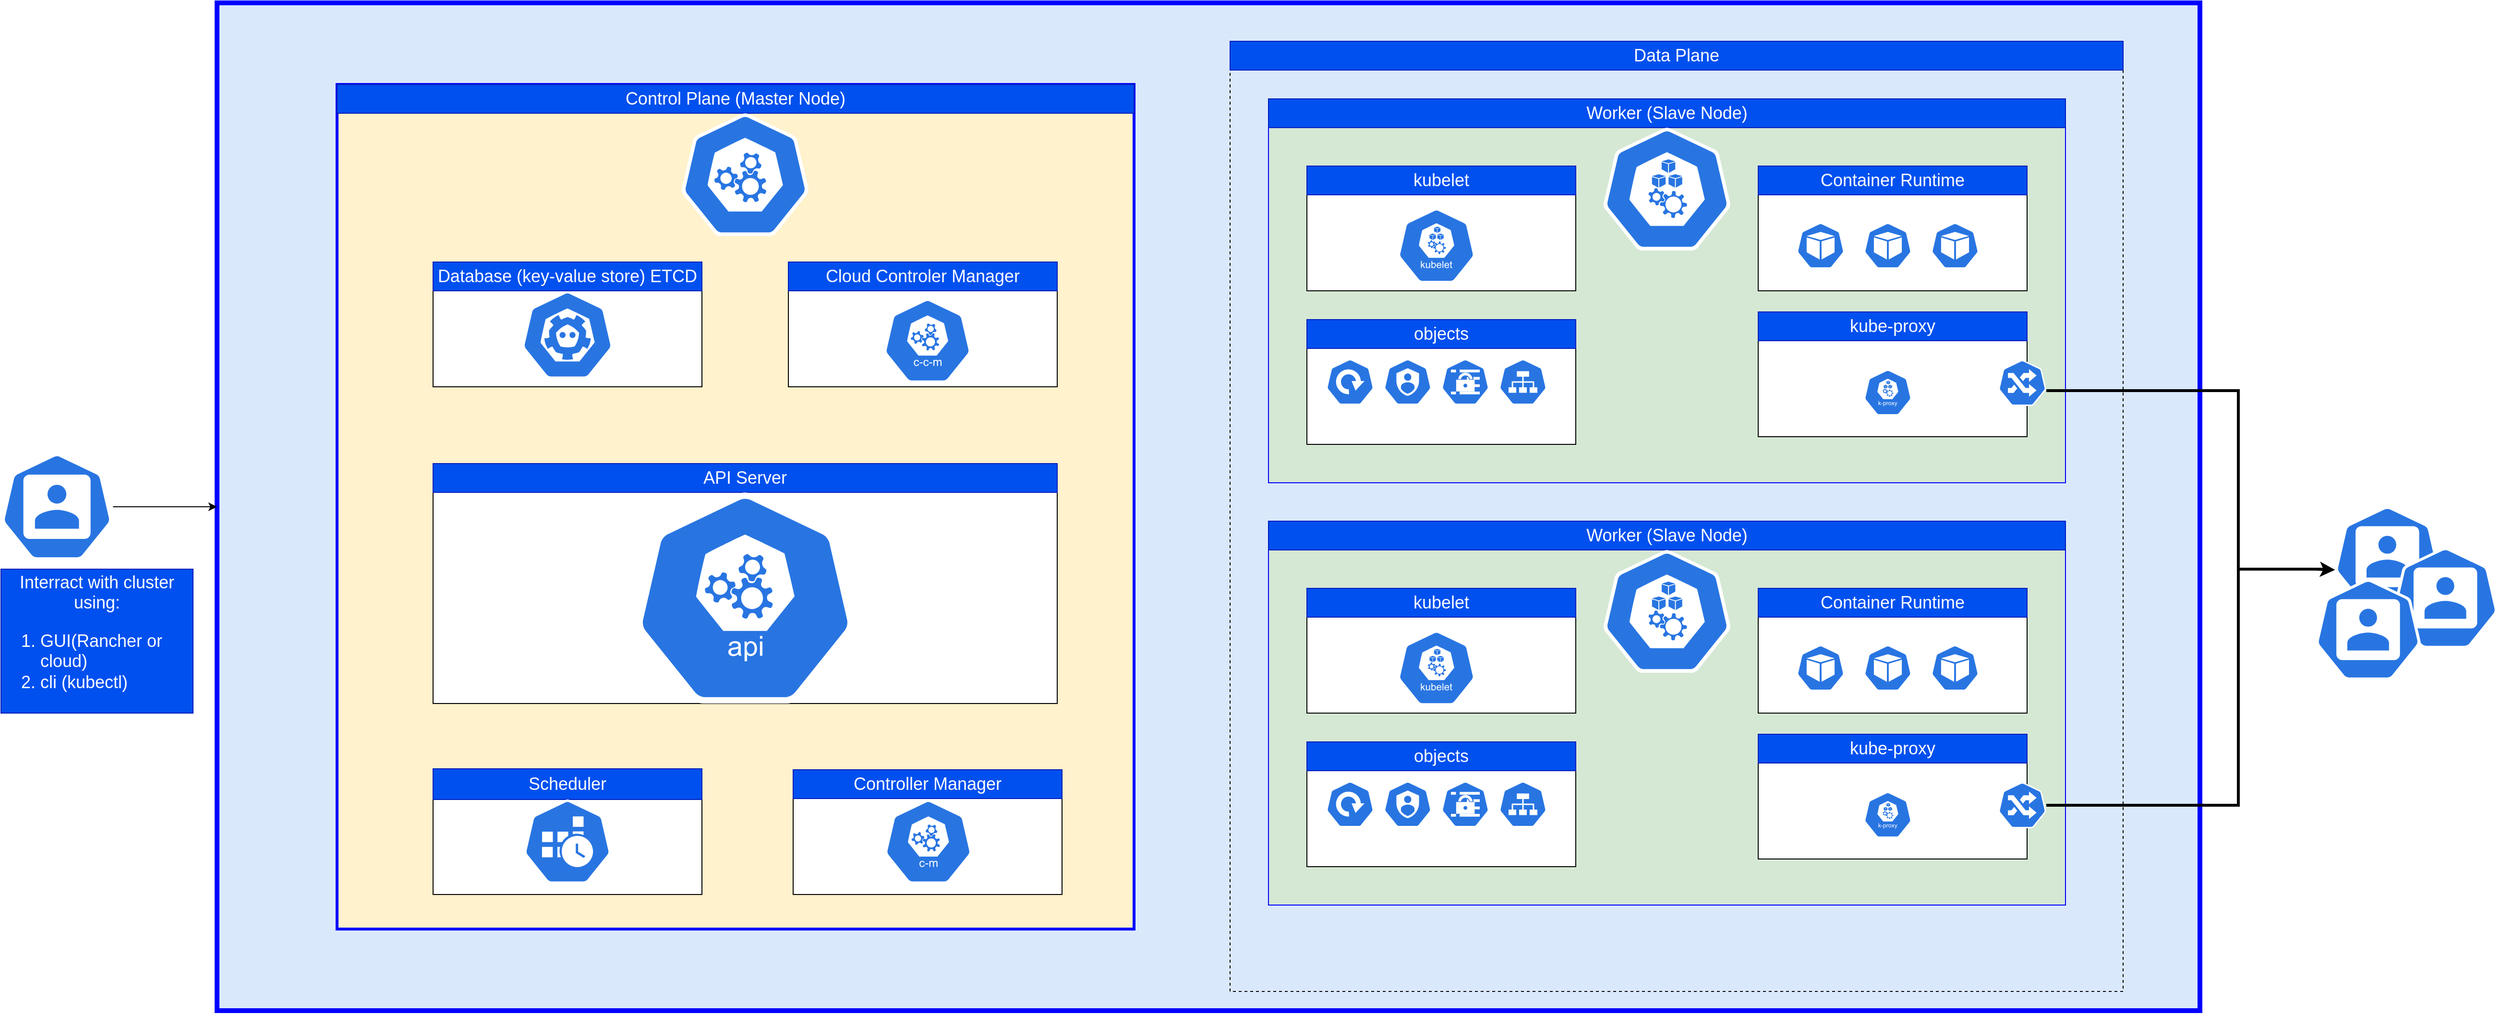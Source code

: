 <mxfile version="22.0.2" type="device">
  <diagram id="ZzrY9_B9jC9xOs_7Z7fI" name="Page-1">
    <mxGraphModel dx="4550" dy="2360" grid="1" gridSize="10" guides="1" tooltips="1" connect="1" arrows="1" fold="1" page="1" pageScale="1" pageWidth="850" pageHeight="1100" math="0" shadow="0">
      <root>
        <mxCell id="0" />
        <mxCell id="1" parent="0" />
        <mxCell id="ZZLIBxus0vvLPx7DRHmL-3" value="" style="rounded=0;whiteSpace=wrap;html=1;fillColor=#dae8fc;strokeColor=#0000FF;strokeWidth=5;" vertex="1" parent="1">
          <mxGeometry x="-485" y="10" width="2065" height="1050" as="geometry" />
        </mxCell>
        <mxCell id="ZZLIBxus0vvLPx7DRHmL-1" value="" style="rounded=0;whiteSpace=wrap;html=1;fillColor=#fff2cc;strokeColor=#0000FF;strokeWidth=3;" vertex="1" parent="1">
          <mxGeometry x="-360" y="95" width="830" height="880" as="geometry" />
        </mxCell>
        <mxCell id="ZZLIBxus0vvLPx7DRHmL-2" value="" style="rounded=0;whiteSpace=wrap;html=1;fillColor=#d5e8d4;strokeColor=#0000FF;" vertex="1" parent="1">
          <mxGeometry x="610" y="110" width="830" height="400" as="geometry" />
        </mxCell>
        <mxCell id="ZZLIBxus0vvLPx7DRHmL-9" value="&lt;font style=&quot;font-size: 18px;&quot;&gt;Interract with cluster using:&lt;br&gt;&lt;/font&gt;&lt;div style=&quot;text-align: left; font-size: 18px;&quot;&gt;&lt;ol style=&quot;&quot;&gt;&lt;li style=&quot;&quot;&gt;&lt;span style=&quot;background-color: initial;&quot;&gt;&lt;font style=&quot;font-size: 18px;&quot;&gt;GUI(Rancher or cloud)&lt;/font&gt;&lt;/span&gt;&lt;/li&gt;&lt;li style=&quot;&quot;&gt;&lt;span style=&quot;background-color: initial;&quot;&gt;&lt;font style=&quot;font-size: 18px;&quot;&gt;cli (kubectl)&lt;/font&gt;&lt;/span&gt;&lt;/li&gt;&lt;/ol&gt;&lt;/div&gt;" style="rounded=0;whiteSpace=wrap;html=1;fillColor=#0050ef;fontColor=#ffffff;strokeColor=#001DBC;" vertex="1" parent="1">
          <mxGeometry x="-710" y="600" width="200" height="150" as="geometry" />
        </mxCell>
        <mxCell id="ZZLIBxus0vvLPx7DRHmL-10" value="&lt;font style=&quot;font-size: 18px;&quot;&gt;Control Plane (Master Node)&lt;/font&gt;" style="rounded=0;whiteSpace=wrap;html=1;strokeColor=#001DBC;fillColor=#0050ef;fontColor=#ffffff;" vertex="1" parent="1">
          <mxGeometry x="-360" y="95" width="830" height="30" as="geometry" />
        </mxCell>
        <mxCell id="ZZLIBxus0vvLPx7DRHmL-13" value="" style="rounded=0;whiteSpace=wrap;html=1;" vertex="1" parent="1">
          <mxGeometry x="-260" y="280" width="280" height="130" as="geometry" />
        </mxCell>
        <mxCell id="ZZLIBxus0vvLPx7DRHmL-11" value="" style="sketch=0;html=1;dashed=0;whitespace=wrap;fillColor=#2875E2;strokeColor=#ffffff;points=[[0.005,0.63,0],[0.1,0.2,0],[0.9,0.2,0],[0.5,0,0],[0.995,0.63,0],[0.72,0.99,0],[0.5,1,0],[0.28,0.99,0]];verticalLabelPosition=bottom;align=center;verticalAlign=top;shape=mxgraph.kubernetes.icon;prIcon=etcd" vertex="1" parent="1">
          <mxGeometry x="-215" y="310" width="190" height="92" as="geometry" />
        </mxCell>
        <mxCell id="ZZLIBxus0vvLPx7DRHmL-15" value="&lt;span style=&quot;font-size: 18px;&quot;&gt;Database (key-value store) ETCD&lt;/span&gt;" style="rounded=0;whiteSpace=wrap;html=1;strokeColor=#001DBC;fillColor=#0050ef;fontColor=#ffffff;" vertex="1" parent="1">
          <mxGeometry x="-260" y="280" width="280" height="30" as="geometry" />
        </mxCell>
        <mxCell id="ZZLIBxus0vvLPx7DRHmL-17" value="" style="rounded=0;whiteSpace=wrap;html=1;" vertex="1" parent="1">
          <mxGeometry x="110" y="280" width="280" height="130" as="geometry" />
        </mxCell>
        <mxCell id="ZZLIBxus0vvLPx7DRHmL-18" value="&lt;span style=&quot;font-size: 18px;&quot;&gt;Cloud Controler Manager&lt;/span&gt;" style="rounded=0;whiteSpace=wrap;html=1;strokeColor=#001DBC;fillColor=#0050ef;fontColor=#ffffff;" vertex="1" parent="1">
          <mxGeometry x="110" y="280" width="280" height="30" as="geometry" />
        </mxCell>
        <mxCell id="ZZLIBxus0vvLPx7DRHmL-19" value="" style="sketch=0;html=1;dashed=0;whitespace=wrap;fillColor=#2875E2;strokeColor=#ffffff;points=[[0.005,0.63,0],[0.1,0.2,0],[0.9,0.2,0],[0.5,0,0],[0.995,0.63,0],[0.72,0.99,0],[0.5,1,0],[0.28,0.99,0]];verticalLabelPosition=bottom;align=center;verticalAlign=top;shape=mxgraph.kubernetes.icon;prIcon=c_c_m" vertex="1" parent="1">
          <mxGeometry x="209.16" y="318" width="91.67" height="88" as="geometry" />
        </mxCell>
        <mxCell id="ZZLIBxus0vvLPx7DRHmL-20" value="" style="rounded=0;whiteSpace=wrap;html=1;" vertex="1" parent="1">
          <mxGeometry x="-260" y="490" width="650" height="250" as="geometry" />
        </mxCell>
        <mxCell id="ZZLIBxus0vvLPx7DRHmL-21" value="&lt;span style=&quot;font-size: 18px;&quot;&gt;API Server&lt;/span&gt;" style="rounded=0;whiteSpace=wrap;html=1;strokeColor=#001DBC;fillColor=#0050ef;fontColor=#ffffff;" vertex="1" parent="1">
          <mxGeometry x="-260" y="490" width="650" height="30" as="geometry" />
        </mxCell>
        <mxCell id="ZZLIBxus0vvLPx7DRHmL-22" value="" style="sketch=0;html=1;dashed=0;whitespace=wrap;fillColor=#2875E2;strokeColor=#ffffff;points=[[0.005,0.63,0],[0.1,0.2,0],[0.9,0.2,0],[0.5,0,0],[0.995,0.63,0],[0.72,0.99,0],[0.5,1,0],[0.28,0.99,0]];verticalLabelPosition=bottom;align=center;verticalAlign=top;shape=mxgraph.kubernetes.icon;prIcon=api" vertex="1" parent="1">
          <mxGeometry x="-49.58" y="520" width="229.16" height="220" as="geometry" />
        </mxCell>
        <mxCell id="ZZLIBxus0vvLPx7DRHmL-23" value="" style="rounded=0;whiteSpace=wrap;html=1;" vertex="1" parent="1">
          <mxGeometry x="-260" y="809" width="280" height="130" as="geometry" />
        </mxCell>
        <mxCell id="ZZLIBxus0vvLPx7DRHmL-24" value="&lt;span style=&quot;font-size: 18px;&quot;&gt;Scheduler&lt;/span&gt;" style="rounded=0;whiteSpace=wrap;html=1;strokeColor=#001DBC;fillColor=#0050ef;fontColor=#ffffff;" vertex="1" parent="1">
          <mxGeometry x="-260" y="808" width="280" height="32" as="geometry" />
        </mxCell>
        <mxCell id="ZZLIBxus0vvLPx7DRHmL-28" value="" style="rounded=0;whiteSpace=wrap;html=1;" vertex="1" parent="1">
          <mxGeometry x="114.99" y="809" width="280" height="130" as="geometry" />
        </mxCell>
        <mxCell id="ZZLIBxus0vvLPx7DRHmL-29" value="&lt;span style=&quot;font-size: 18px;&quot;&gt;Controller Manager&lt;/span&gt;" style="rounded=0;whiteSpace=wrap;html=1;strokeColor=#001DBC;fillColor=#0050ef;fontColor=#ffffff;" vertex="1" parent="1">
          <mxGeometry x="114.99" y="809" width="280" height="30" as="geometry" />
        </mxCell>
        <mxCell id="ZZLIBxus0vvLPx7DRHmL-30" value="" style="sketch=0;html=1;dashed=0;whitespace=wrap;fillColor=#2875E2;strokeColor=#ffffff;points=[[0.005,0.63,0],[0.1,0.2,0],[0.9,0.2,0],[0.5,0,0],[0.995,0.63,0],[0.72,0.99,0],[0.5,1,0],[0.28,0.99,0]];verticalLabelPosition=bottom;align=center;verticalAlign=top;shape=mxgraph.kubernetes.icon;prIcon=c_m" vertex="1" parent="1">
          <mxGeometry x="210" y="840" width="91.67" height="88" as="geometry" />
        </mxCell>
        <mxCell id="ZZLIBxus0vvLPx7DRHmL-31" value="" style="sketch=0;html=1;dashed=0;whitespace=wrap;fillColor=#2875E2;strokeColor=#ffffff;points=[[0.005,0.63,0],[0.1,0.2,0],[0.9,0.2,0],[0.5,0,0],[0.995,0.63,0],[0.72,0.99,0],[0.5,1,0],[0.28,0.99,0]];verticalLabelPosition=bottom;align=center;verticalAlign=top;shape=mxgraph.kubernetes.icon;prIcon=master" vertex="1" parent="1">
          <mxGeometry x="-1.67" y="125" width="133.33" height="128" as="geometry" />
        </mxCell>
        <mxCell id="ZZLIBxus0vvLPx7DRHmL-32" value="" style="sketch=0;html=1;dashed=0;whitespace=wrap;fillColor=#2875E2;strokeColor=#ffffff;points=[[0.005,0.63,0],[0.1,0.2,0],[0.9,0.2,0],[0.5,0,0],[0.995,0.63,0],[0.72,0.99,0],[0.5,1,0],[0.28,0.99,0]];verticalLabelPosition=bottom;align=center;verticalAlign=top;shape=mxgraph.kubernetes.icon;prIcon=cronjob" vertex="1" parent="1">
          <mxGeometry x="-165.83" y="840" width="91.67" height="88" as="geometry" />
        </mxCell>
        <mxCell id="ZZLIBxus0vvLPx7DRHmL-35" style="edgeStyle=orthogonalEdgeStyle;rounded=0;orthogonalLoop=1;jettySize=auto;html=1;entryX=0;entryY=0.5;entryDx=0;entryDy=0;" edge="1" parent="1" source="ZZLIBxus0vvLPx7DRHmL-33" target="ZZLIBxus0vvLPx7DRHmL-3">
          <mxGeometry relative="1" as="geometry" />
        </mxCell>
        <mxCell id="ZZLIBxus0vvLPx7DRHmL-33" value="" style="sketch=0;html=1;dashed=0;whitespace=wrap;fillColor=#2875E2;strokeColor=#ffffff;points=[[0.005,0.63,0],[0.1,0.2,0],[0.9,0.2,0],[0.5,0,0],[0.995,0.63,0],[0.72,0.99,0],[0.5,1,0],[0.28,0.99,0]];verticalLabelPosition=bottom;align=center;verticalAlign=top;shape=mxgraph.kubernetes.icon;prIcon=user" vertex="1" parent="1">
          <mxGeometry x="-710" y="479" width="116.67" height="112" as="geometry" />
        </mxCell>
        <mxCell id="ZZLIBxus0vvLPx7DRHmL-39" value="" style="rounded=0;whiteSpace=wrap;html=1;fillColor=none;dashed=1;" vertex="1" parent="1">
          <mxGeometry x="570" y="50" width="930" height="990" as="geometry" />
        </mxCell>
        <mxCell id="ZZLIBxus0vvLPx7DRHmL-38" value="&lt;font style=&quot;font-size: 18px;&quot;&gt;Worker (Slave Node)&lt;/font&gt;" style="rounded=0;whiteSpace=wrap;html=1;strokeColor=#001DBC;fillColor=#0050ef;fontColor=#ffffff;" vertex="1" parent="1">
          <mxGeometry x="610" y="110" width="830" height="30" as="geometry" />
        </mxCell>
        <mxCell id="ZZLIBxus0vvLPx7DRHmL-40" value="&lt;font style=&quot;font-size: 18px;&quot;&gt;Data Plane&lt;/font&gt;" style="rounded=0;whiteSpace=wrap;html=1;strokeColor=#001DBC;fillColor=#0050ef;fontColor=#ffffff;" vertex="1" parent="1">
          <mxGeometry x="570" y="50" width="930" height="30" as="geometry" />
        </mxCell>
        <mxCell id="ZZLIBxus0vvLPx7DRHmL-42" value="" style="rounded=0;whiteSpace=wrap;html=1;" vertex="1" parent="1">
          <mxGeometry x="650" y="180" width="280" height="130" as="geometry" />
        </mxCell>
        <mxCell id="ZZLIBxus0vvLPx7DRHmL-43" value="&lt;span style=&quot;font-size: 18px;&quot;&gt;kubelet&lt;/span&gt;" style="rounded=0;whiteSpace=wrap;html=1;strokeColor=#001DBC;fillColor=#0050ef;fontColor=#ffffff;" vertex="1" parent="1">
          <mxGeometry x="650" y="180" width="280" height="30" as="geometry" />
        </mxCell>
        <mxCell id="ZZLIBxus0vvLPx7DRHmL-44" value="" style="sketch=0;html=1;dashed=0;whitespace=wrap;fillColor=#2875E2;strokeColor=#ffffff;points=[[0.005,0.63,0],[0.1,0.2,0],[0.9,0.2,0],[0.5,0,0],[0.995,0.63,0],[0.72,0.99,0],[0.5,1,0],[0.28,0.99,0]];verticalLabelPosition=bottom;align=center;verticalAlign=top;shape=mxgraph.kubernetes.icon;prIcon=kubelet" vertex="1" parent="1">
          <mxGeometry x="740" y="224" width="90" height="78" as="geometry" />
        </mxCell>
        <mxCell id="ZZLIBxus0vvLPx7DRHmL-46" value="" style="rounded=0;whiteSpace=wrap;html=1;" vertex="1" parent="1">
          <mxGeometry x="1120" y="180" width="280" height="130" as="geometry" />
        </mxCell>
        <mxCell id="ZZLIBxus0vvLPx7DRHmL-47" value="&lt;span style=&quot;font-size: 18px;&quot;&gt;Container Runtime&lt;/span&gt;" style="rounded=0;whiteSpace=wrap;html=1;strokeColor=#001DBC;fillColor=#0050ef;fontColor=#ffffff;" vertex="1" parent="1">
          <mxGeometry x="1120" y="180" width="280" height="30" as="geometry" />
        </mxCell>
        <mxCell id="ZZLIBxus0vvLPx7DRHmL-48" value="" style="sketch=0;html=1;dashed=0;whitespace=wrap;fillColor=#2875E2;strokeColor=#ffffff;points=[[0.005,0.63,0],[0.1,0.2,0],[0.9,0.2,0],[0.5,0,0],[0.995,0.63,0],[0.72,0.99,0],[0.5,1,0],[0.28,0.99,0]];verticalLabelPosition=bottom;align=center;verticalAlign=top;shape=mxgraph.kubernetes.icon;prIcon=pod" vertex="1" parent="1">
          <mxGeometry x="1160" y="239" width="50" height="48" as="geometry" />
        </mxCell>
        <mxCell id="ZZLIBxus0vvLPx7DRHmL-49" value="" style="sketch=0;html=1;dashed=0;whitespace=wrap;fillColor=#2875E2;strokeColor=#ffffff;points=[[0.005,0.63,0],[0.1,0.2,0],[0.9,0.2,0],[0.5,0,0],[0.995,0.63,0],[0.72,0.99,0],[0.5,1,0],[0.28,0.99,0]];verticalLabelPosition=bottom;align=center;verticalAlign=top;shape=mxgraph.kubernetes.icon;prIcon=pod" vertex="1" parent="1">
          <mxGeometry x="1230" y="239" width="50" height="48" as="geometry" />
        </mxCell>
        <mxCell id="ZZLIBxus0vvLPx7DRHmL-50" value="" style="sketch=0;html=1;dashed=0;whitespace=wrap;fillColor=#2875E2;strokeColor=#ffffff;points=[[0.005,0.63,0],[0.1,0.2,0],[0.9,0.2,0],[0.5,0,0],[0.995,0.63,0],[0.72,0.99,0],[0.5,1,0],[0.28,0.99,0]];verticalLabelPosition=bottom;align=center;verticalAlign=top;shape=mxgraph.kubernetes.icon;prIcon=pod" vertex="1" parent="1">
          <mxGeometry x="1300" y="239" width="50" height="48" as="geometry" />
        </mxCell>
        <mxCell id="ZZLIBxus0vvLPx7DRHmL-51" value="" style="rounded=0;whiteSpace=wrap;html=1;" vertex="1" parent="1">
          <mxGeometry x="1120" y="332" width="280" height="130" as="geometry" />
        </mxCell>
        <mxCell id="ZZLIBxus0vvLPx7DRHmL-52" value="&lt;span style=&quot;font-size: 18px;&quot;&gt;kube-proxy&lt;/span&gt;" style="rounded=0;whiteSpace=wrap;html=1;strokeColor=#001DBC;fillColor=#0050ef;fontColor=#ffffff;" vertex="1" parent="1">
          <mxGeometry x="1120" y="332" width="280" height="30" as="geometry" />
        </mxCell>
        <mxCell id="ZZLIBxus0vvLPx7DRHmL-53" value="" style="rounded=0;whiteSpace=wrap;html=1;" vertex="1" parent="1">
          <mxGeometry x="650" y="340" width="280" height="130" as="geometry" />
        </mxCell>
        <mxCell id="ZZLIBxus0vvLPx7DRHmL-54" value="&lt;span style=&quot;font-size: 18px;&quot;&gt;objects&lt;/span&gt;" style="rounded=0;whiteSpace=wrap;html=1;strokeColor=#001DBC;fillColor=#0050ef;fontColor=#ffffff;" vertex="1" parent="1">
          <mxGeometry x="650" y="340" width="280" height="30" as="geometry" />
        </mxCell>
        <mxCell id="ZZLIBxus0vvLPx7DRHmL-55" value="" style="sketch=0;html=1;dashed=0;whitespace=wrap;fillColor=#2875E2;strokeColor=#ffffff;points=[[0.005,0.63,0],[0.1,0.2,0],[0.9,0.2,0],[0.5,0,0],[0.995,0.63,0],[0.72,0.99,0],[0.5,1,0],[0.28,0.99,0]];verticalLabelPosition=bottom;align=center;verticalAlign=top;shape=mxgraph.kubernetes.icon;prIcon=deploy" vertex="1" parent="1">
          <mxGeometry x="670" y="381" width="50" height="48" as="geometry" />
        </mxCell>
        <mxCell id="ZZLIBxus0vvLPx7DRHmL-65" style="edgeStyle=orthogonalEdgeStyle;rounded=0;orthogonalLoop=1;jettySize=auto;html=1;entryX=0.005;entryY=0.63;entryDx=0;entryDy=0;entryPerimeter=0;strokeWidth=3;" edge="1" parent="1" source="ZZLIBxus0vvLPx7DRHmL-56" target="ZZLIBxus0vvLPx7DRHmL-62">
          <mxGeometry relative="1" as="geometry">
            <mxPoint x="1650" y="470" as="targetPoint" />
            <Array as="points">
              <mxPoint x="1620" y="414" />
              <mxPoint x="1620" y="600" />
              <mxPoint x="1701" y="600" />
            </Array>
          </mxGeometry>
        </mxCell>
        <mxCell id="ZZLIBxus0vvLPx7DRHmL-56" value="" style="sketch=0;html=1;dashed=0;whitespace=wrap;fillColor=#2875E2;strokeColor=#ffffff;points=[[0.005,0.63,0],[0.1,0.2,0],[0.9,0.2,0],[0.5,0,0],[0.995,0.63,0],[0.72,0.99,0],[0.5,1,0],[0.28,0.99,0]];verticalLabelPosition=bottom;align=center;verticalAlign=top;shape=mxgraph.kubernetes.icon;prIcon=ing" vertex="1" parent="1">
          <mxGeometry x="1370" y="382" width="50" height="48" as="geometry" />
        </mxCell>
        <mxCell id="ZZLIBxus0vvLPx7DRHmL-57" value="" style="sketch=0;html=1;dashed=0;whitespace=wrap;fillColor=#2875E2;strokeColor=#ffffff;points=[[0.005,0.63,0],[0.1,0.2,0],[0.9,0.2,0],[0.5,0,0],[0.995,0.63,0],[0.72,0.99,0],[0.5,1,0],[0.28,0.99,0]];verticalLabelPosition=bottom;align=center;verticalAlign=top;shape=mxgraph.kubernetes.icon;prIcon=k_proxy" vertex="1" parent="1">
          <mxGeometry x="1230" y="392" width="50" height="48" as="geometry" />
        </mxCell>
        <mxCell id="ZZLIBxus0vvLPx7DRHmL-58" value="" style="sketch=0;html=1;dashed=0;whitespace=wrap;fillColor=#2875E2;strokeColor=#ffffff;points=[[0.005,0.63,0],[0.1,0.2,0],[0.9,0.2,0],[0.5,0,0],[0.995,0.63,0],[0.72,0.99,0],[0.5,1,0],[0.28,0.99,0]];verticalLabelPosition=bottom;align=center;verticalAlign=top;shape=mxgraph.kubernetes.icon;prIcon=node" vertex="1" parent="1">
          <mxGeometry x="958.33" y="140" width="133.33" height="128" as="geometry" />
        </mxCell>
        <mxCell id="ZZLIBxus0vvLPx7DRHmL-59" value="" style="sketch=0;html=1;dashed=0;whitespace=wrap;fillColor=#2875E2;strokeColor=#ffffff;points=[[0.005,0.63,0],[0.1,0.2,0],[0.9,0.2,0],[0.5,0,0],[0.995,0.63,0],[0.72,0.99,0],[0.5,1,0],[0.28,0.99,0]];verticalLabelPosition=bottom;align=center;verticalAlign=top;shape=mxgraph.kubernetes.icon;prIcon=sa" vertex="1" parent="1">
          <mxGeometry x="730" y="381" width="50" height="48" as="geometry" />
        </mxCell>
        <mxCell id="ZZLIBxus0vvLPx7DRHmL-60" value="" style="sketch=0;html=1;dashed=0;whitespace=wrap;fillColor=#2875E2;strokeColor=#ffffff;points=[[0.005,0.63,0],[0.1,0.2,0],[0.9,0.2,0],[0.5,0,0],[0.995,0.63,0],[0.72,0.99,0],[0.5,1,0],[0.28,0.99,0]];verticalLabelPosition=bottom;align=center;verticalAlign=top;shape=mxgraph.kubernetes.icon;prIcon=secret" vertex="1" parent="1">
          <mxGeometry x="790" y="381" width="50" height="48" as="geometry" />
        </mxCell>
        <mxCell id="ZZLIBxus0vvLPx7DRHmL-61" value="" style="sketch=0;html=1;dashed=0;whitespace=wrap;fillColor=#2875E2;strokeColor=#ffffff;points=[[0.005,0.63,0],[0.1,0.2,0],[0.9,0.2,0],[0.5,0,0],[0.995,0.63,0],[0.72,0.99,0],[0.5,1,0],[0.28,0.99,0]];verticalLabelPosition=bottom;align=center;verticalAlign=top;shape=mxgraph.kubernetes.icon;prIcon=svc" vertex="1" parent="1">
          <mxGeometry x="850" y="381" width="50" height="48" as="geometry" />
        </mxCell>
        <mxCell id="ZZLIBxus0vvLPx7DRHmL-62" value="" style="sketch=0;html=1;dashed=0;whitespace=wrap;fillColor=#2875E2;strokeColor=#ffffff;points=[[0.005,0.63,0],[0.1,0.2,0],[0.9,0.2,0],[0.5,0,0],[0.995,0.63,0],[0.72,0.99,0],[0.5,1,0],[0.28,0.99,0]];verticalLabelPosition=bottom;align=center;verticalAlign=top;shape=mxgraph.kubernetes.icon;prIcon=user" vertex="1" parent="1">
          <mxGeometry x="1720" y="534" width="110.42" height="106" as="geometry" />
        </mxCell>
        <mxCell id="ZZLIBxus0vvLPx7DRHmL-63" value="" style="sketch=0;html=1;dashed=0;whitespace=wrap;fillColor=#2875E2;strokeColor=#ffffff;points=[[0.005,0.63,0],[0.1,0.2,0],[0.9,0.2,0],[0.5,0,0],[0.995,0.63,0],[0.72,0.99,0],[0.5,1,0],[0.28,0.99,0]];verticalLabelPosition=bottom;align=center;verticalAlign=top;shape=mxgraph.kubernetes.icon;prIcon=user" vertex="1" parent="1">
          <mxGeometry x="1780.42" y="577" width="110.42" height="106" as="geometry" />
        </mxCell>
        <mxCell id="ZZLIBxus0vvLPx7DRHmL-64" value="" style="sketch=0;html=1;dashed=0;whitespace=wrap;fillColor=#2875E2;strokeColor=#ffffff;points=[[0.005,0.63,0],[0.1,0.2,0],[0.9,0.2,0],[0.5,0,0],[0.995,0.63,0],[0.72,0.99,0],[0.5,1,0],[0.28,0.99,0]];verticalLabelPosition=bottom;align=center;verticalAlign=top;shape=mxgraph.kubernetes.icon;prIcon=user" vertex="1" parent="1">
          <mxGeometry x="1700" y="610" width="110.42" height="106" as="geometry" />
        </mxCell>
        <mxCell id="ZZLIBxus0vvLPx7DRHmL-66" value="" style="rounded=0;whiteSpace=wrap;html=1;fillColor=#d5e8d4;strokeColor=#0000FF;" vertex="1" parent="1">
          <mxGeometry x="610" y="550" width="830" height="400" as="geometry" />
        </mxCell>
        <mxCell id="ZZLIBxus0vvLPx7DRHmL-67" value="&lt;font style=&quot;font-size: 18px;&quot;&gt;Worker (Slave Node)&lt;/font&gt;" style="rounded=0;whiteSpace=wrap;html=1;strokeColor=#001DBC;fillColor=#0050ef;fontColor=#ffffff;" vertex="1" parent="1">
          <mxGeometry x="610" y="550" width="830" height="30" as="geometry" />
        </mxCell>
        <mxCell id="ZZLIBxus0vvLPx7DRHmL-68" value="" style="rounded=0;whiteSpace=wrap;html=1;" vertex="1" parent="1">
          <mxGeometry x="650" y="620" width="280" height="130" as="geometry" />
        </mxCell>
        <mxCell id="ZZLIBxus0vvLPx7DRHmL-69" value="&lt;span style=&quot;font-size: 18px;&quot;&gt;kubelet&lt;/span&gt;" style="rounded=0;whiteSpace=wrap;html=1;strokeColor=#001DBC;fillColor=#0050ef;fontColor=#ffffff;" vertex="1" parent="1">
          <mxGeometry x="650" y="620" width="280" height="30" as="geometry" />
        </mxCell>
        <mxCell id="ZZLIBxus0vvLPx7DRHmL-70" value="" style="sketch=0;html=1;dashed=0;whitespace=wrap;fillColor=#2875E2;strokeColor=#ffffff;points=[[0.005,0.63,0],[0.1,0.2,0],[0.9,0.2,0],[0.5,0,0],[0.995,0.63,0],[0.72,0.99,0],[0.5,1,0],[0.28,0.99,0]];verticalLabelPosition=bottom;align=center;verticalAlign=top;shape=mxgraph.kubernetes.icon;prIcon=kubelet" vertex="1" parent="1">
          <mxGeometry x="740" y="664" width="90" height="78" as="geometry" />
        </mxCell>
        <mxCell id="ZZLIBxus0vvLPx7DRHmL-71" value="" style="rounded=0;whiteSpace=wrap;html=1;" vertex="1" parent="1">
          <mxGeometry x="1120" y="620" width="280" height="130" as="geometry" />
        </mxCell>
        <mxCell id="ZZLIBxus0vvLPx7DRHmL-72" value="&lt;span style=&quot;font-size: 18px;&quot;&gt;Container Runtime&lt;/span&gt;" style="rounded=0;whiteSpace=wrap;html=1;strokeColor=#001DBC;fillColor=#0050ef;fontColor=#ffffff;" vertex="1" parent="1">
          <mxGeometry x="1120" y="620" width="280" height="30" as="geometry" />
        </mxCell>
        <mxCell id="ZZLIBxus0vvLPx7DRHmL-73" value="" style="sketch=0;html=1;dashed=0;whitespace=wrap;fillColor=#2875E2;strokeColor=#ffffff;points=[[0.005,0.63,0],[0.1,0.2,0],[0.9,0.2,0],[0.5,0,0],[0.995,0.63,0],[0.72,0.99,0],[0.5,1,0],[0.28,0.99,0]];verticalLabelPosition=bottom;align=center;verticalAlign=top;shape=mxgraph.kubernetes.icon;prIcon=pod" vertex="1" parent="1">
          <mxGeometry x="1160" y="679" width="50" height="48" as="geometry" />
        </mxCell>
        <mxCell id="ZZLIBxus0vvLPx7DRHmL-74" value="" style="sketch=0;html=1;dashed=0;whitespace=wrap;fillColor=#2875E2;strokeColor=#ffffff;points=[[0.005,0.63,0],[0.1,0.2,0],[0.9,0.2,0],[0.5,0,0],[0.995,0.63,0],[0.72,0.99,0],[0.5,1,0],[0.28,0.99,0]];verticalLabelPosition=bottom;align=center;verticalAlign=top;shape=mxgraph.kubernetes.icon;prIcon=pod" vertex="1" parent="1">
          <mxGeometry x="1230" y="679" width="50" height="48" as="geometry" />
        </mxCell>
        <mxCell id="ZZLIBxus0vvLPx7DRHmL-75" value="" style="sketch=0;html=1;dashed=0;whitespace=wrap;fillColor=#2875E2;strokeColor=#ffffff;points=[[0.005,0.63,0],[0.1,0.2,0],[0.9,0.2,0],[0.5,0,0],[0.995,0.63,0],[0.72,0.99,0],[0.5,1,0],[0.28,0.99,0]];verticalLabelPosition=bottom;align=center;verticalAlign=top;shape=mxgraph.kubernetes.icon;prIcon=pod" vertex="1" parent="1">
          <mxGeometry x="1300" y="679" width="50" height="48" as="geometry" />
        </mxCell>
        <mxCell id="ZZLIBxus0vvLPx7DRHmL-76" value="" style="rounded=0;whiteSpace=wrap;html=1;" vertex="1" parent="1">
          <mxGeometry x="1120" y="772" width="280" height="130" as="geometry" />
        </mxCell>
        <mxCell id="ZZLIBxus0vvLPx7DRHmL-77" value="&lt;span style=&quot;font-size: 18px;&quot;&gt;kube-proxy&lt;/span&gt;" style="rounded=0;whiteSpace=wrap;html=1;strokeColor=#001DBC;fillColor=#0050ef;fontColor=#ffffff;" vertex="1" parent="1">
          <mxGeometry x="1120" y="772" width="280" height="30" as="geometry" />
        </mxCell>
        <mxCell id="ZZLIBxus0vvLPx7DRHmL-78" value="" style="rounded=0;whiteSpace=wrap;html=1;" vertex="1" parent="1">
          <mxGeometry x="650" y="780" width="280" height="130" as="geometry" />
        </mxCell>
        <mxCell id="ZZLIBxus0vvLPx7DRHmL-79" value="&lt;span style=&quot;font-size: 18px;&quot;&gt;objects&lt;/span&gt;" style="rounded=0;whiteSpace=wrap;html=1;strokeColor=#001DBC;fillColor=#0050ef;fontColor=#ffffff;" vertex="1" parent="1">
          <mxGeometry x="650" y="780" width="280" height="30" as="geometry" />
        </mxCell>
        <mxCell id="ZZLIBxus0vvLPx7DRHmL-80" value="" style="sketch=0;html=1;dashed=0;whitespace=wrap;fillColor=#2875E2;strokeColor=#ffffff;points=[[0.005,0.63,0],[0.1,0.2,0],[0.9,0.2,0],[0.5,0,0],[0.995,0.63,0],[0.72,0.99,0],[0.5,1,0],[0.28,0.99,0]];verticalLabelPosition=bottom;align=center;verticalAlign=top;shape=mxgraph.kubernetes.icon;prIcon=deploy" vertex="1" parent="1">
          <mxGeometry x="670" y="821" width="50" height="48" as="geometry" />
        </mxCell>
        <mxCell id="ZZLIBxus0vvLPx7DRHmL-81" value="" style="sketch=0;html=1;dashed=0;whitespace=wrap;fillColor=#2875E2;strokeColor=#ffffff;points=[[0.005,0.63,0],[0.1,0.2,0],[0.9,0.2,0],[0.5,0,0],[0.995,0.63,0],[0.72,0.99,0],[0.5,1,0],[0.28,0.99,0]];verticalLabelPosition=bottom;align=center;verticalAlign=top;shape=mxgraph.kubernetes.icon;prIcon=ing" vertex="1" parent="1">
          <mxGeometry x="1370" y="822" width="50" height="48" as="geometry" />
        </mxCell>
        <mxCell id="ZZLIBxus0vvLPx7DRHmL-82" value="" style="sketch=0;html=1;dashed=0;whitespace=wrap;fillColor=#2875E2;strokeColor=#ffffff;points=[[0.005,0.63,0],[0.1,0.2,0],[0.9,0.2,0],[0.5,0,0],[0.995,0.63,0],[0.72,0.99,0],[0.5,1,0],[0.28,0.99,0]];verticalLabelPosition=bottom;align=center;verticalAlign=top;shape=mxgraph.kubernetes.icon;prIcon=k_proxy" vertex="1" parent="1">
          <mxGeometry x="1230" y="832" width="50" height="48" as="geometry" />
        </mxCell>
        <mxCell id="ZZLIBxus0vvLPx7DRHmL-83" value="" style="sketch=0;html=1;dashed=0;whitespace=wrap;fillColor=#2875E2;strokeColor=#ffffff;points=[[0.005,0.63,0],[0.1,0.2,0],[0.9,0.2,0],[0.5,0,0],[0.995,0.63,0],[0.72,0.99,0],[0.5,1,0],[0.28,0.99,0]];verticalLabelPosition=bottom;align=center;verticalAlign=top;shape=mxgraph.kubernetes.icon;prIcon=node" vertex="1" parent="1">
          <mxGeometry x="958.33" y="580" width="133.33" height="128" as="geometry" />
        </mxCell>
        <mxCell id="ZZLIBxus0vvLPx7DRHmL-84" value="" style="sketch=0;html=1;dashed=0;whitespace=wrap;fillColor=#2875E2;strokeColor=#ffffff;points=[[0.005,0.63,0],[0.1,0.2,0],[0.9,0.2,0],[0.5,0,0],[0.995,0.63,0],[0.72,0.99,0],[0.5,1,0],[0.28,0.99,0]];verticalLabelPosition=bottom;align=center;verticalAlign=top;shape=mxgraph.kubernetes.icon;prIcon=sa" vertex="1" parent="1">
          <mxGeometry x="730" y="821" width="50" height="48" as="geometry" />
        </mxCell>
        <mxCell id="ZZLIBxus0vvLPx7DRHmL-85" value="" style="sketch=0;html=1;dashed=0;whitespace=wrap;fillColor=#2875E2;strokeColor=#ffffff;points=[[0.005,0.63,0],[0.1,0.2,0],[0.9,0.2,0],[0.5,0,0],[0.995,0.63,0],[0.72,0.99,0],[0.5,1,0],[0.28,0.99,0]];verticalLabelPosition=bottom;align=center;verticalAlign=top;shape=mxgraph.kubernetes.icon;prIcon=secret" vertex="1" parent="1">
          <mxGeometry x="790" y="821" width="50" height="48" as="geometry" />
        </mxCell>
        <mxCell id="ZZLIBxus0vvLPx7DRHmL-86" value="" style="sketch=0;html=1;dashed=0;whitespace=wrap;fillColor=#2875E2;strokeColor=#ffffff;points=[[0.005,0.63,0],[0.1,0.2,0],[0.9,0.2,0],[0.5,0,0],[0.995,0.63,0],[0.72,0.99,0],[0.5,1,0],[0.28,0.99,0]];verticalLabelPosition=bottom;align=center;verticalAlign=top;shape=mxgraph.kubernetes.icon;prIcon=svc" vertex="1" parent="1">
          <mxGeometry x="850" y="821" width="50" height="48" as="geometry" />
        </mxCell>
        <mxCell id="ZZLIBxus0vvLPx7DRHmL-87" style="edgeStyle=orthogonalEdgeStyle;rounded=0;orthogonalLoop=1;jettySize=auto;html=1;entryX=0.005;entryY=0.63;entryDx=0;entryDy=0;entryPerimeter=0;strokeWidth=3;" edge="1" parent="1" source="ZZLIBxus0vvLPx7DRHmL-81" target="ZZLIBxus0vvLPx7DRHmL-62">
          <mxGeometry relative="1" as="geometry">
            <Array as="points">
              <mxPoint x="1620" y="846" />
              <mxPoint x="1620" y="600" />
              <mxPoint x="1701" y="600" />
            </Array>
          </mxGeometry>
        </mxCell>
      </root>
    </mxGraphModel>
  </diagram>
</mxfile>

